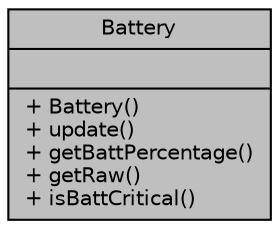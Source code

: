 digraph "Battery"
{
  edge [fontname="Helvetica",fontsize="10",labelfontname="Helvetica",labelfontsize="10"];
  node [fontname="Helvetica",fontsize="10",shape=record];
  Node1 [label="{Battery\n||+ Battery()\l+ update()\l+ getBattPercentage()\l+ getRaw()\l+ isBattCritical()\l}",height=0.2,width=0.4,color="black", fillcolor="grey75", style="filled", fontcolor="black"];
}
